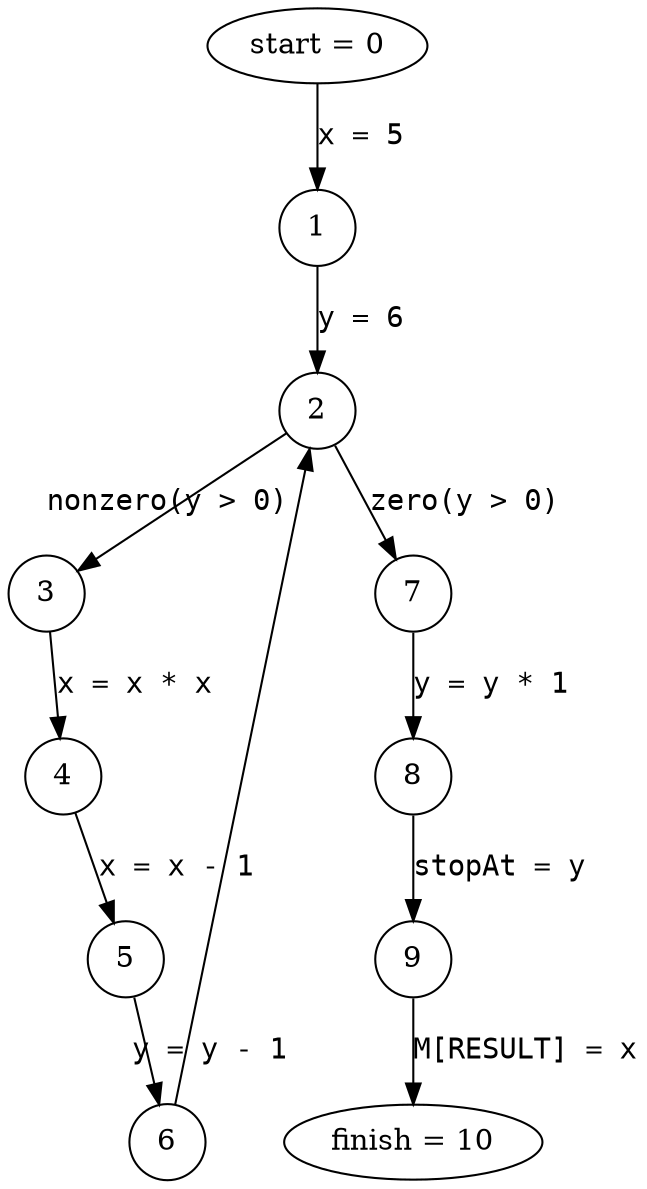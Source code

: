 digraph SWH_flow {
  splines = false ;
  // splines = ortho ;
  // ortho = true ;
  // labelfloat = true ;
  // overlap = scale ;
  node [ shape = oval, label = "start = 0"] ; 0 ;
  node [ shape = oval, label = "finish = 10"] ; 10 ;
  node [ shape = circle, height = .3, width = .3, label = "\N" ] ;
  edge [ fontname = "Monospace" ] ;
  0 -> 1 [ label = "x = 5" ] ;
  1 -> 2 [ label = "y = 6" ] ;
  2 -> 3 [ label = "nonzero(y > 0)", labeljust = "l" ] ;
  2 -> 7 [ label = "zero(y > 0)", labeljust = "r" ] ;
  3 -> 4 [ label = "x = x * x" ] ;
  4 -> 5 [ label = "x = x - 1" ] ;
  5 -> 6 [ label = "y = y - 1" ] ;
  6 -> 2 [ weight = .1 ] ; 
  7 -> 8 [ label = "y = y * 1" ] ;
  8 -> 9 [ label = "stopAt = y" ] ;
  9 -> 10 [ label = "M[RESULT] = x" ] ;
}
